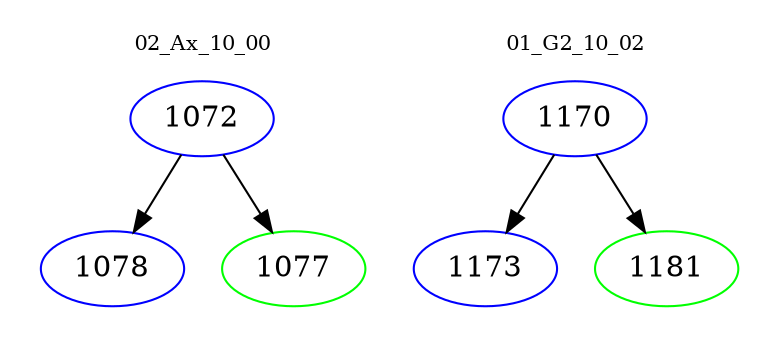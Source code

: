 digraph{
subgraph cluster_0 {
color = white
label = "02_Ax_10_00";
fontsize=10;
T0_1072 [label="1072", color="blue"]
T0_1072 -> T0_1078 [color="black"]
T0_1078 [label="1078", color="blue"]
T0_1072 -> T0_1077 [color="black"]
T0_1077 [label="1077", color="green"]
}
subgraph cluster_1 {
color = white
label = "01_G2_10_02";
fontsize=10;
T1_1170 [label="1170", color="blue"]
T1_1170 -> T1_1173 [color="black"]
T1_1173 [label="1173", color="blue"]
T1_1170 -> T1_1181 [color="black"]
T1_1181 [label="1181", color="green"]
}
}
